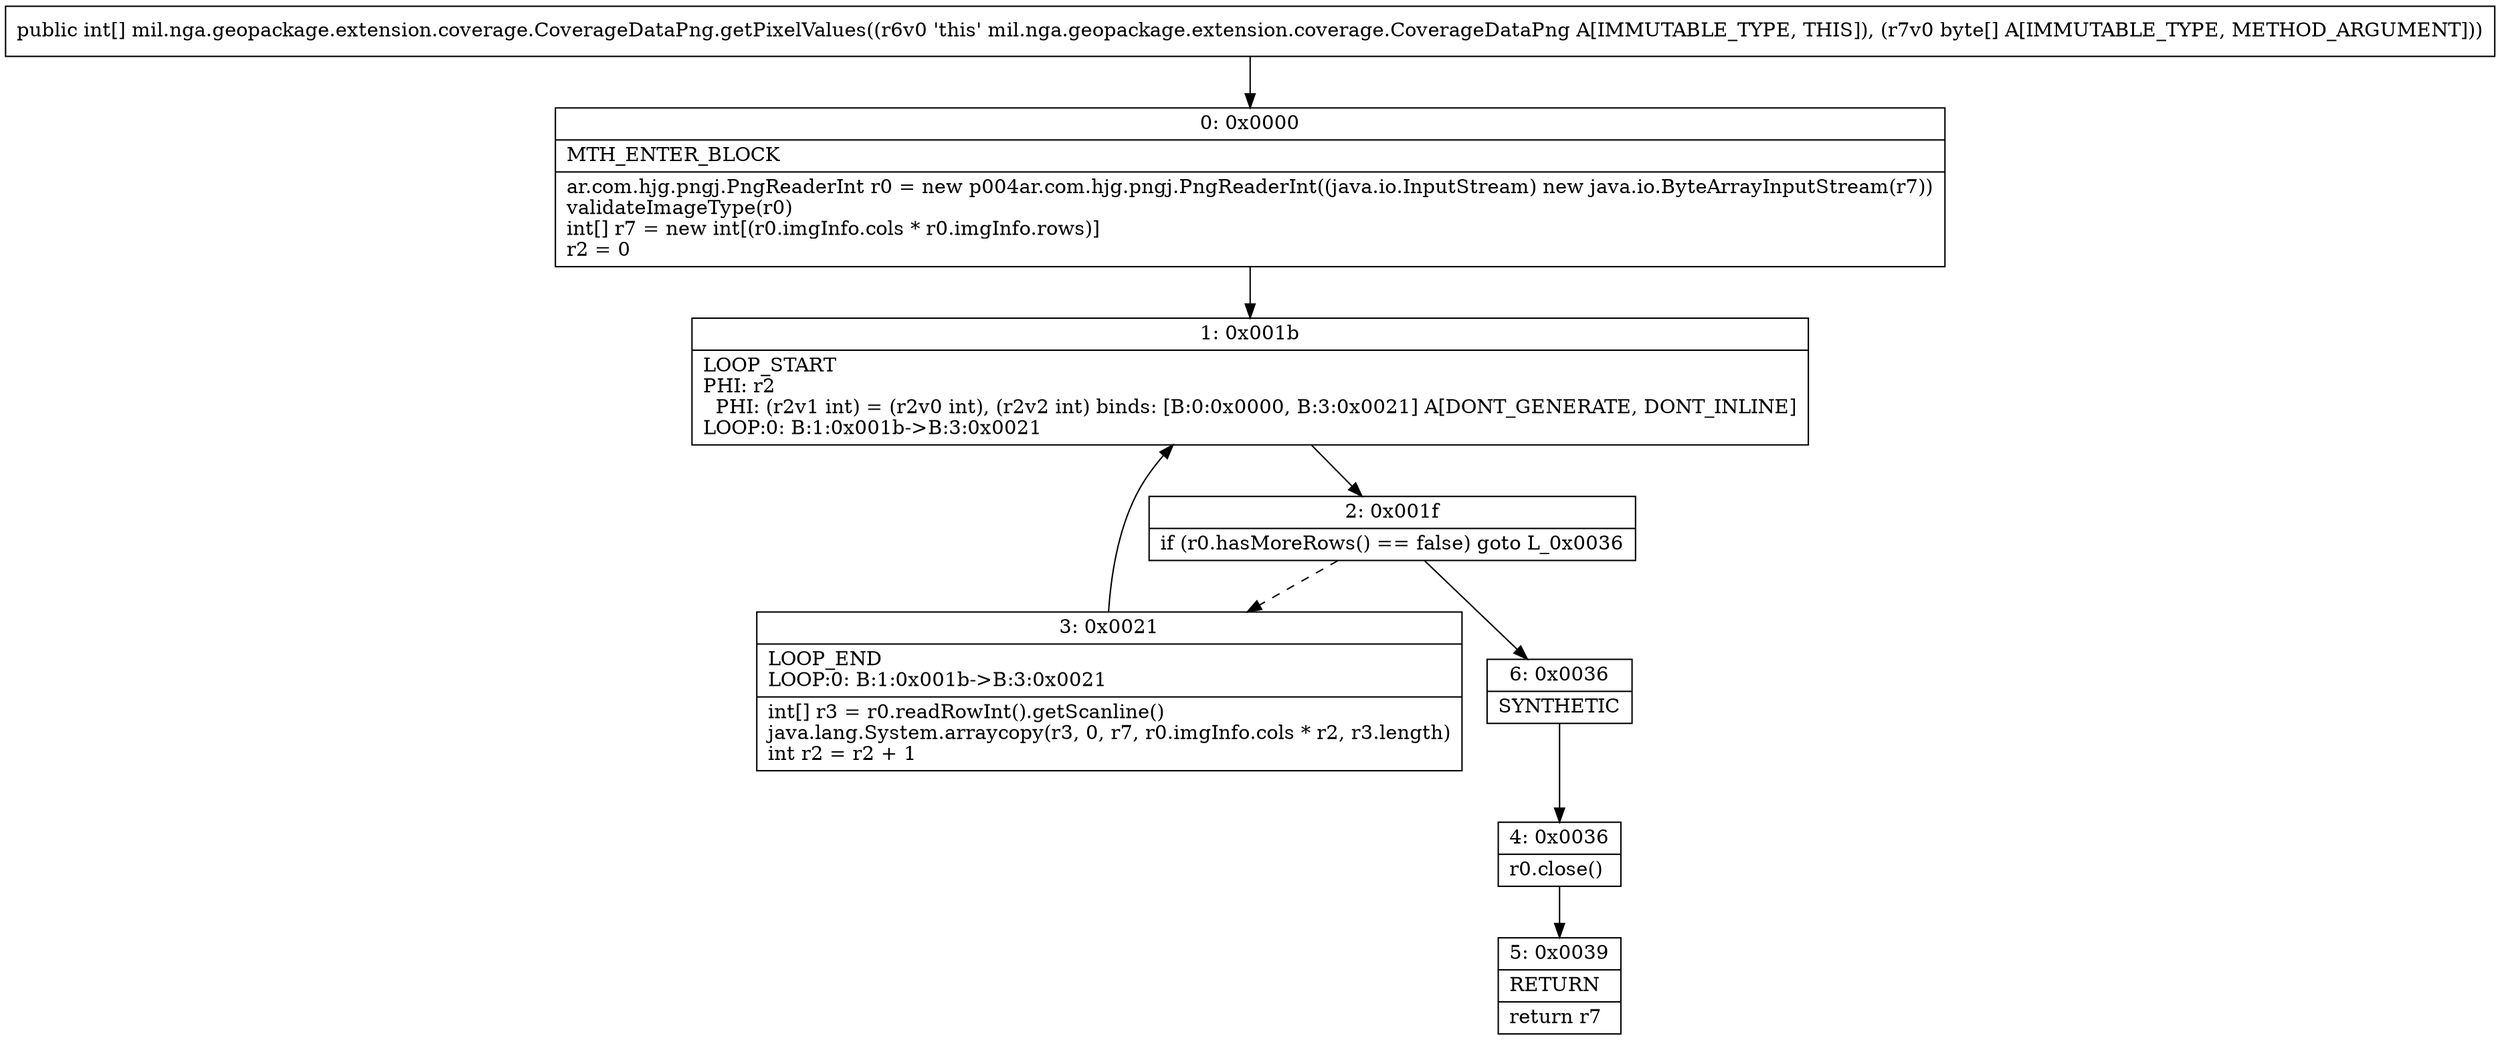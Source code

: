 digraph "CFG formil.nga.geopackage.extension.coverage.CoverageDataPng.getPixelValues([B)[I" {
Node_0 [shape=record,label="{0\:\ 0x0000|MTH_ENTER_BLOCK\l|ar.com.hjg.pngj.PngReaderInt r0 = new p004ar.com.hjg.pngj.PngReaderInt((java.io.InputStream) new java.io.ByteArrayInputStream(r7))\lvalidateImageType(r0)\lint[] r7 = new int[(r0.imgInfo.cols * r0.imgInfo.rows)]\lr2 = 0\l}"];
Node_1 [shape=record,label="{1\:\ 0x001b|LOOP_START\lPHI: r2 \l  PHI: (r2v1 int) = (r2v0 int), (r2v2 int) binds: [B:0:0x0000, B:3:0x0021] A[DONT_GENERATE, DONT_INLINE]\lLOOP:0: B:1:0x001b\-\>B:3:0x0021\l}"];
Node_2 [shape=record,label="{2\:\ 0x001f|if (r0.hasMoreRows() == false) goto L_0x0036\l}"];
Node_3 [shape=record,label="{3\:\ 0x0021|LOOP_END\lLOOP:0: B:1:0x001b\-\>B:3:0x0021\l|int[] r3 = r0.readRowInt().getScanline()\ljava.lang.System.arraycopy(r3, 0, r7, r0.imgInfo.cols * r2, r3.length)\lint r2 = r2 + 1\l}"];
Node_4 [shape=record,label="{4\:\ 0x0036|r0.close()\l}"];
Node_5 [shape=record,label="{5\:\ 0x0039|RETURN\l|return r7\l}"];
Node_6 [shape=record,label="{6\:\ 0x0036|SYNTHETIC\l}"];
MethodNode[shape=record,label="{public int[] mil.nga.geopackage.extension.coverage.CoverageDataPng.getPixelValues((r6v0 'this' mil.nga.geopackage.extension.coverage.CoverageDataPng A[IMMUTABLE_TYPE, THIS]), (r7v0 byte[] A[IMMUTABLE_TYPE, METHOD_ARGUMENT])) }"];
MethodNode -> Node_0;
Node_0 -> Node_1;
Node_1 -> Node_2;
Node_2 -> Node_3[style=dashed];
Node_2 -> Node_6;
Node_3 -> Node_1;
Node_4 -> Node_5;
Node_6 -> Node_4;
}

